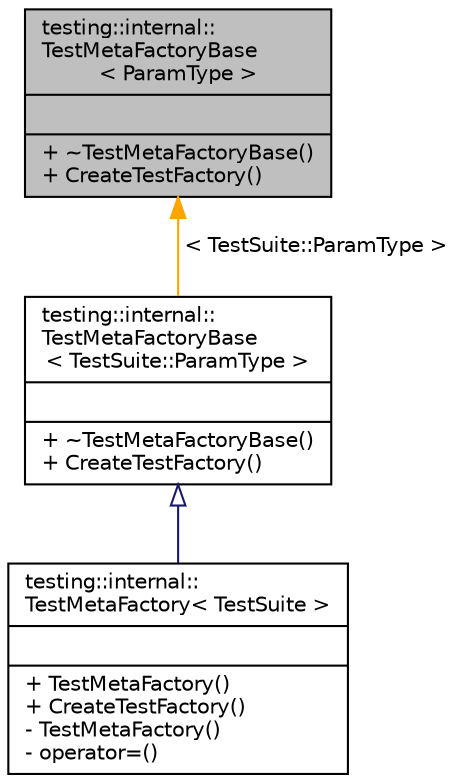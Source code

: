 digraph "testing::internal::TestMetaFactoryBase&lt; ParamType &gt;"
{
 // LATEX_PDF_SIZE
  bgcolor="transparent";
  edge [fontname="Helvetica",fontsize="10",labelfontname="Helvetica",labelfontsize="10"];
  node [fontname="Helvetica",fontsize="10",shape=record];
  Node1 [label="{testing::internal::\lTestMetaFactoryBase\l\< ParamType \>\n||+ ~TestMetaFactoryBase()\l+ CreateTestFactory()\l}",height=0.2,width=0.4,color="black", fillcolor="grey75", style="filled", fontcolor="black",tooltip=" "];
  Node1 -> Node2 [dir="back",color="orange",fontsize="10",style="solid",label=" \< TestSuite::ParamType \>" ,fontname="Helvetica"];
  Node2 [label="{testing::internal::\lTestMetaFactoryBase\l\< TestSuite::ParamType \>\n||+ ~TestMetaFactoryBase()\l+ CreateTestFactory()\l}",height=0.2,width=0.4,color="black",URL="$classtesting_1_1internal_1_1TestMetaFactoryBase.html",tooltip=" "];
  Node2 -> Node3 [dir="back",color="midnightblue",fontsize="10",style="solid",arrowtail="onormal",fontname="Helvetica"];
  Node3 [label="{testing::internal::\lTestMetaFactory\< TestSuite \>\n||+ TestMetaFactory()\l+ CreateTestFactory()\l- TestMetaFactory()\l- operator=()\l}",height=0.2,width=0.4,color="black",URL="$classtesting_1_1internal_1_1TestMetaFactory.html",tooltip=" "];
}
